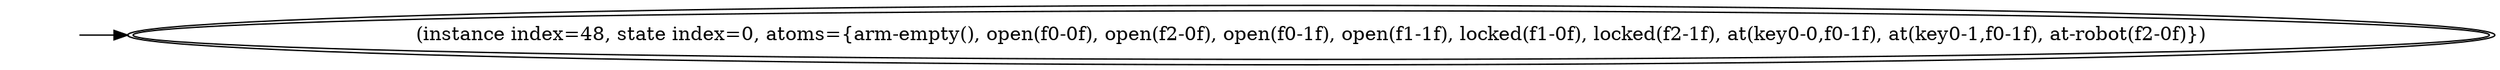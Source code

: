 digraph {
rankdir="LR"
s0[peripheries=2,label="(instance index=48, state index=0, atoms={arm-empty(), open(f0-0f), open(f2-0f), open(f0-1f), open(f1-1f), locked(f1-0f), locked(f2-1f), at(key0-0,f0-1f), at(key0-1,f0-1f), at-robot(f2-0f)})"]
Dangling [ label = "", style = invis ]
{ rank = same; Dangling }
Dangling -> s0
{ rank = same; s0}
{
}
}
